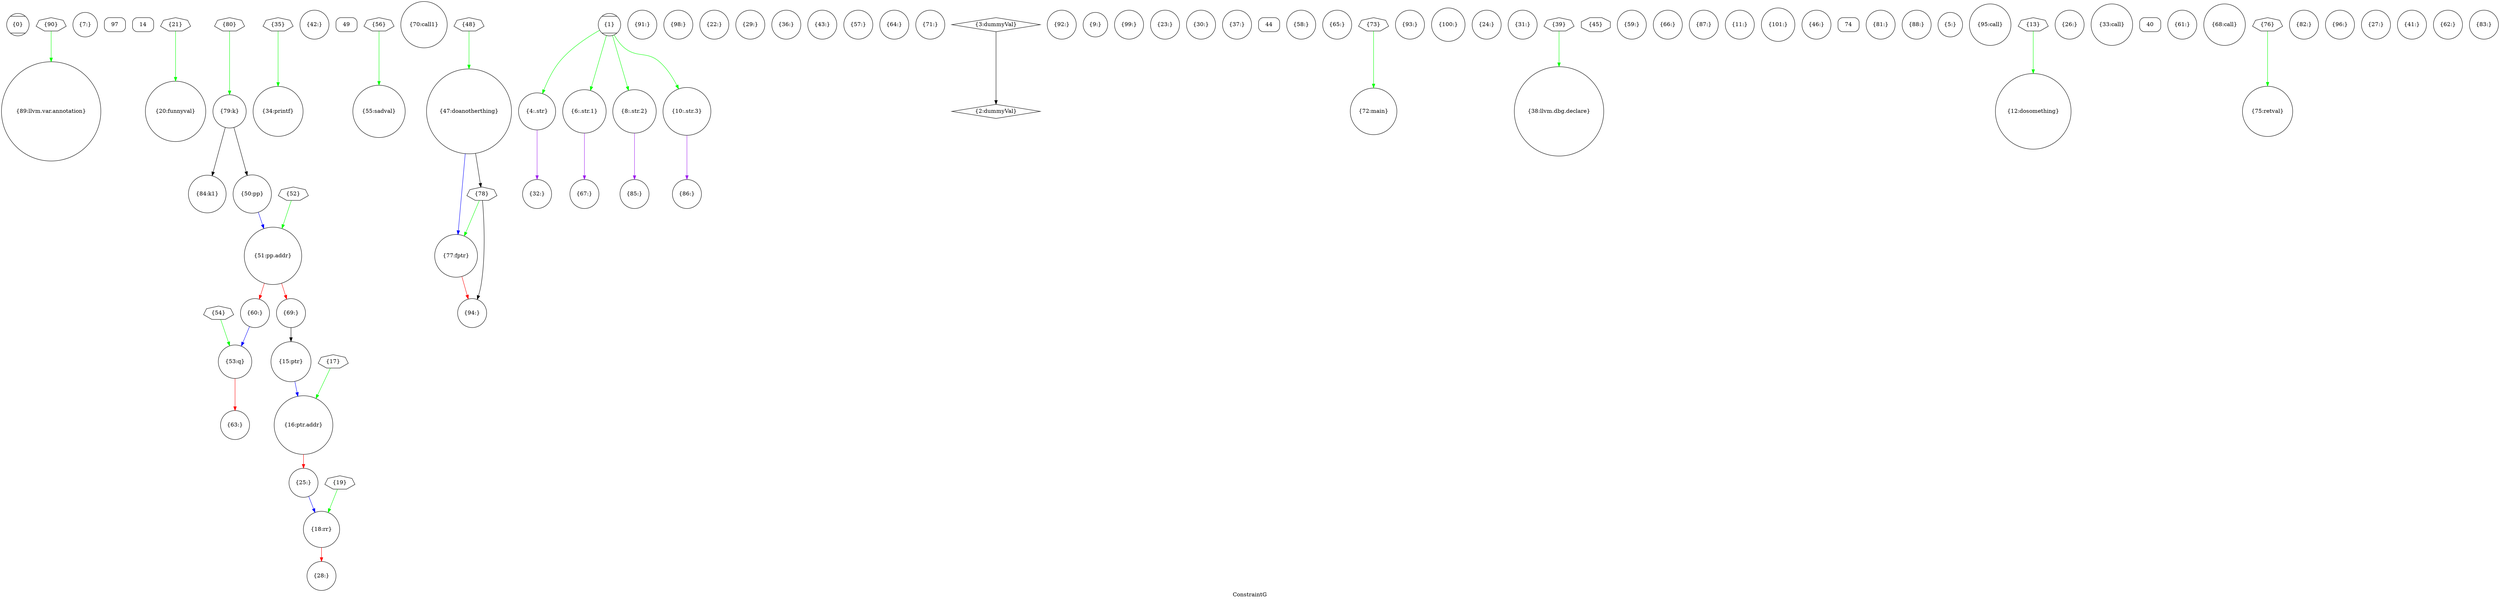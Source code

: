 digraph "ConstraintG" {
	label="ConstraintG";

	Node0x621a110 [shape=record,shape=Mcircle,label="{0}"];
	Node0x621a720 [shape=record,shape=septagon,label="{90}"];
	Node0x621a720 -> Node0x6225930[color=green];
	Node0x621a920 [shape=record,shape=circle,label="{7:}"];
	Node0x621ab20 [shape=record,shape=Mrecord,label="{97}"];
	Node0x621ad20 [shape=record,shape=Mrecord,label="{14}"];
	Node0x621af20 [shape=record,shape=septagon,label="{21}"];
	Node0x621af20 -> Node0x6226130[color=green];
	Node0x621b120 [shape=record,shape=circle,label="{28:}"];
	Node0x621b320 [shape=record,shape=septagon,label="{35}"];
	Node0x621b320 -> Node0x6226530[color=green];
	Node0x621b520 [shape=record,shape=circle,label="{42:}"];
	Node0x621b720 [shape=record,shape=Mrecord,label="{49}"];
	Node0x621b920 [shape=record,shape=septagon,label="{56}"];
	Node0x621b920 -> Node0x6220720[color=green];
	Node0x621bb20 [shape=record,shape=circle,label="{63:}"];
	Node0x621bd20 [shape=record,shape=circle,label="{70:call1}"];
	Node0x621bf20 [shape=record,shape=circle,label="{77:fptr}"];
	Node0x621bf20 -> Node0x6222330[color=red];
	Node0x621c120 [shape=record,shape=circle,label="{84:k1}"];
	Node0x621c320 [shape=record,shape=Mcircle,label="{1}"];
	Node0x621c320 -> Node0x6222130[color=green];
	Node0x621c320 -> Node0x6225b30[color=green];
	Node0x621c320 -> Node0x621c720[color=green];
	Node0x621c320 -> Node0x6220320[color=green];
	Node0x621c520 [shape=record,shape=circle,label="{91:}"];
	Node0x621c720 [shape=record,shape=circle,label="{8:.str.2}"];
	Node0x621c720 -> Node0x621df20[color=purple];
	Node0x621c920 [shape=record,shape=circle,label="{98:}"];
	Node0x621cb20 [shape=record,shape=circle,label="{15:ptr}"];
	Node0x621cb20 -> Node0x621e920[color=blue];
	Node0x621cd20 [shape=record,shape=circle,label="{22:}"];
	Node0x621cf20 [shape=record,shape=circle,label="{29:}"];
	Node0x621d120 [shape=record,shape=circle,label="{36:}"];
	Node0x621d320 [shape=record,shape=circle,label="{43:}"];
	Node0x621d520 [shape=record,shape=circle,label="{50:pp}"];
	Node0x621d520 -> Node0x621f320[color=blue];
	Node0x621d720 [shape=record,shape=circle,label="{57:}"];
	Node0x621d920 [shape=record,shape=circle,label="{64:}"];
	Node0x621db20 [shape=record,shape=circle,label="{71:}"];
	Node0x621dd20 [shape=record,shape=septagon,label="{78}"];
	Node0x621dd20 -> Node0x621bf20[color=green];
	Node0x621dd20 -> Node0x6222330[color=black];
	Node0x621df20 [shape=record,shape=circle,label="{85:}"];
	Node0x621e120 [shape=record,shape=diamond,label="{2:dummyVal}"];
	Node0x621e320 [shape=record,shape=circle,label="{92:}"];
	Node0x621e520 [shape=record,shape=circle,label="{9:}"];
	Node0x621e720 [shape=record,shape=circle,label="{99:}"];
	Node0x621e920 [shape=record,shape=circle,label="{16:ptr.addr}"];
	Node0x621e920 -> Node0x6222b30[color=red];
	Node0x621eb20 [shape=record,shape=circle,label="{23:}"];
	Node0x621ed20 [shape=record,shape=circle,label="{30:}"];
	Node0x621ef20 [shape=record,shape=circle,label="{37:}"];
	Node0x621f120 [shape=record,shape=Mrecord,label="{44}"];
	Node0x621f320 [shape=record,shape=circle,label="{51:pp.addr}"];
	Node0x621f320 -> Node0x6223530[color=red];
	Node0x621f320 -> Node0x6220b20[color=red];
	Node0x621f520 [shape=record,shape=circle,label="{58:}"];
	Node0x621f720 [shape=record,shape=circle,label="{65:}"];
	Node0x621f920 [shape=record,shape=circle,label="{72:main}"];
	Node0x621fb20 [shape=record,shape=circle,label="{79:k}"];
	Node0x621fb20 -> Node0x621d520[color=black];
	Node0x621fb20 -> Node0x621c120[color=black];
	Node0x621fd20 [shape=record,shape=circle,label="{86:}"];
	Node0x621ff20 [shape=record,shape=diamond,label="{3:dummyVal}"];
	Node0x621ff20 -> Node0x621e120[color=black];
	Node0x6220120 [shape=record,shape=circle,label="{93:}"];
	Node0x6220320 [shape=record,shape=circle,label="{10:.str.3}"];
	Node0x6220320 -> Node0x621fd20[color=purple];
	Node0x621a310 [shape=record,shape=circle,label="{100:}"];
	Node0x621a510 [shape=record,shape=septagon,label="{17}"];
	Node0x621a510 -> Node0x621e920[color=green];
	Node0x6220d30 [shape=record,shape=circle,label="{24:}"];
	Node0x6220f30 [shape=record,shape=circle,label="{31:}"];
	Node0x6221130 [shape=record,shape=circle,label="{38:llvm.dbg.declare}"];
	Node0x6221330 [shape=record,shape=octagon,label="{45}"];
	Node0x6221530 [shape=record,shape=septagon,label="{52}"];
	Node0x6221530 -> Node0x621f320[color=green];
	Node0x6221730 [shape=record,shape=circle,label="{59:}"];
	Node0x6221930 [shape=record,shape=circle,label="{66:}"];
	Node0x6221b30 [shape=record,shape=septagon,label="{73}"];
	Node0x6221b30 -> Node0x621f920[color=green];
	Node0x6221d30 [shape=record,shape=septagon,label="{80}"];
	Node0x6221d30 -> Node0x621fb20[color=green];
	Node0x6221f30 [shape=record,shape=circle,label="{87:}"];
	Node0x6222130 [shape=record,shape=circle,label="{4:.str}"];
	Node0x6222130 -> Node0x6222d30[color=purple];
	Node0x6222330 [shape=record,shape=circle,label="{94:}"];
	Node0x6222530 [shape=record,shape=circle,label="{11:}"];
	Node0x6222730 [shape=record,shape=circle,label="{101:}"];
	Node0x6222930 [shape=record,shape=circle,label="{18:rr}"];
	Node0x6222930 -> Node0x621b120[color=red];
	Node0x6222b30 [shape=record,shape=circle,label="{25:}"];
	Node0x6222b30 -> Node0x6222930[color=blue];
	Node0x6222d30 [shape=record,shape=circle,label="{32:}"];
	Node0x6222f30 [shape=record,shape=septagon,label="{39}"];
	Node0x6222f30 -> Node0x6221130[color=green];
	Node0x6223130 [shape=record,shape=circle,label="{46:}"];
	Node0x6223330 [shape=record,shape=circle,label="{53:q}"];
	Node0x6223330 -> Node0x621bb20[color=red];
	Node0x6223530 [shape=record,shape=circle,label="{60:}"];
	Node0x6223530 -> Node0x6223330[color=blue];
	Node0x6223730 [shape=record,shape=circle,label="{67:}"];
	Node0x6223930 [shape=record,shape=Mrecord,label="{74}"];
	Node0x6223b30 [shape=record,shape=circle,label="{81:}"];
	Node0x6223d30 [shape=record,shape=circle,label="{88:}"];
	Node0x6223f30 [shape=record,shape=circle,label="{5:}"];
	Node0x6224130 [shape=record,shape=circle,label="{95:call}"];
	Node0x6224330 [shape=record,shape=circle,label="{12:dosomething}"];
	Node0x6224530 [shape=record,shape=septagon,label="{19}"];
	Node0x6224530 -> Node0x6222930[color=green];
	Node0x6224730 [shape=record,shape=circle,label="{26:}"];
	Node0x6224930 [shape=record,shape=circle,label="{33:call}"];
	Node0x6224b30 [shape=record,shape=Mrecord,label="{40}"];
	Node0x6224d30 [shape=record,shape=circle,label="{47:doanotherthing}"];
	Node0x6224d30 -> Node0x621dd20[color=black];
	Node0x6224d30 -> Node0x621bf20[color=blue];
	Node0x6224f30 [shape=record,shape=septagon,label="{54}"];
	Node0x6224f30 -> Node0x6223330[color=green];
	Node0x6225130 [shape=record,shape=circle,label="{61:}"];
	Node0x6225330 [shape=record,shape=circle,label="{68:call}"];
	Node0x6225530 [shape=record,shape=circle,label="{75:retval}"];
	Node0x6225730 [shape=record,shape=circle,label="{82:}"];
	Node0x6225930 [shape=record,shape=circle,label="{89:llvm.var.annotation}"];
	Node0x6225b30 [shape=record,shape=circle,label="{6:.str.1}"];
	Node0x6225b30 -> Node0x6223730[color=purple];
	Node0x6225d30 [shape=record,shape=circle,label="{96:}"];
	Node0x6225f30 [shape=record,shape=septagon,label="{13}"];
	Node0x6225f30 -> Node0x6224330[color=green];
	Node0x6226130 [shape=record,shape=circle,label="{20:funnyval}"];
	Node0x6226330 [shape=record,shape=circle,label="{27:}"];
	Node0x6226530 [shape=record,shape=circle,label="{34:printf}"];
	Node0x6226730 [shape=record,shape=circle,label="{41:}"];
	Node0x6220520 [shape=record,shape=septagon,label="{48}"];
	Node0x6220520 -> Node0x6224d30[color=green];
	Node0x6220720 [shape=record,shape=circle,label="{55:sadval}"];
	Node0x6220920 [shape=record,shape=circle,label="{62:}"];
	Node0x6220b20 [shape=record,shape=circle,label="{69:}"];
	Node0x6220b20 -> Node0x621cb20[color=black];
	Node0x6227940 [shape=record,shape=septagon,label="{76}"];
	Node0x6227940 -> Node0x6225530[color=green];
	Node0x6227b40 [shape=record,shape=circle,label="{83:}"];
}
